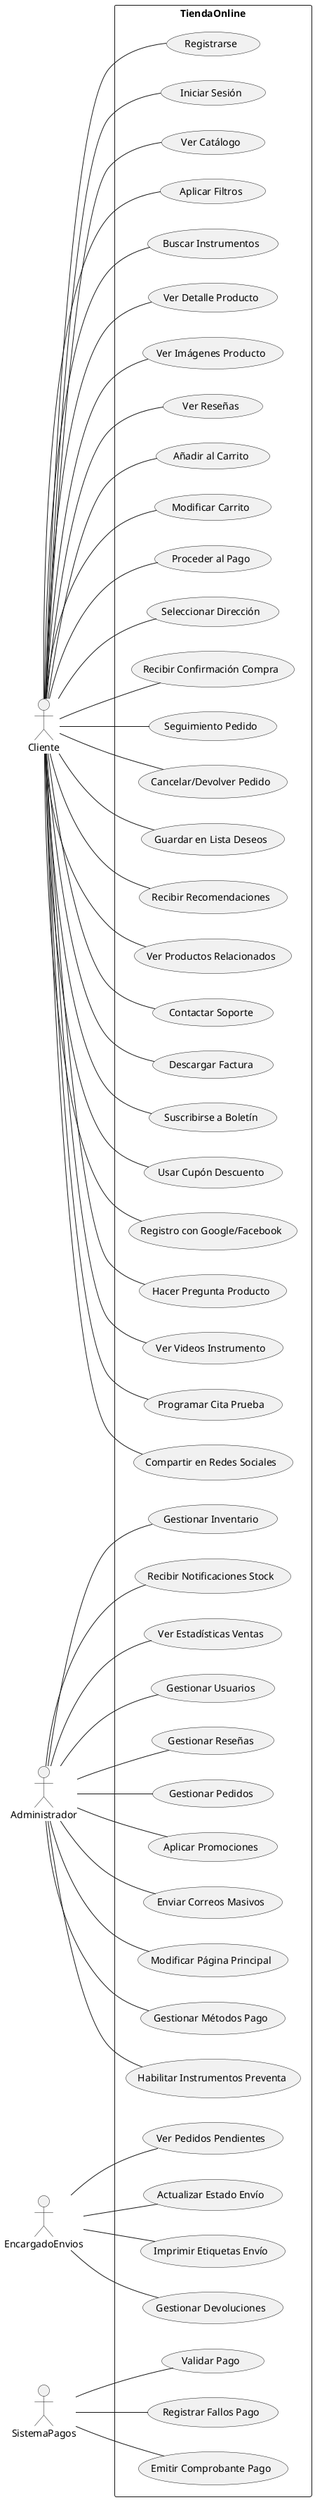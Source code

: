 ' Title: Diagrama de Casos de Uso: Tienda Online de Instrumentos Musicales

@startuml
left to right direction

actor Cliente
actor Administrador
actor EncargadoEnvios
actor SistemaPagos

rectangle TiendaOnline {

    Cliente -- (Registrarse)
    Cliente -- (Iniciar Sesión)
    Cliente -- (Ver Catálogo)
    Cliente -- (Aplicar Filtros)
    Cliente -- (Buscar Instrumentos)
    Cliente -- (Ver Detalle Producto)
    Cliente -- (Ver Imágenes Producto)
    Cliente -- (Ver Reseñas)
    Cliente -- (Añadir al Carrito)
    Cliente -- (Modificar Carrito)
    Cliente -- (Proceder al Pago)
    Cliente -- (Seleccionar Dirección)
    Cliente -- (Recibir Confirmación Compra)
    Cliente -- (Seguimiento Pedido)
    Cliente -- (Cancelar/Devolver Pedido)
    Cliente -- (Guardar en Lista Deseos)
    Cliente -- (Recibir Recomendaciones)
    Cliente -- (Ver Productos Relacionados)
    Cliente -- (Contactar Soporte)
    Cliente -- (Descargar Factura)
    Cliente -- (Suscribirse a Boletín)
    Cliente -- (Usar Cupón Descuento)
    Cliente -- (Registro con Google/Facebook)
    Cliente -- (Hacer Pregunta Producto)
    Cliente -- (Ver Videos Instrumento)
    Cliente -- (Programar Cita Prueba)
    Cliente -- (Compartir en Redes Sociales)


    Administrador -- (Gestionar Inventario)
    Administrador -- (Recibir Notificaciones Stock)
    Administrador -- (Ver Estadísticas Ventas)
    Administrador -- (Gestionar Usuarios)
    Administrador -- (Gestionar Reseñas)
    Administrador -- (Gestionar Pedidos)
    Administrador -- (Aplicar Promociones)
    Administrador -- (Enviar Correos Masivos)
    Administrador -- (Modificar Página Principal)
    Administrador -- (Gestionar Métodos Pago)
    Administrador -- (Habilitar Instrumentos Preventa)

    EncargadoEnvios -- (Ver Pedidos Pendientes)
    EncargadoEnvios -- (Actualizar Estado Envío)
    EncargadoEnvios -- (Imprimir Etiquetas Envío)
    EncargadoEnvios -- (Gestionar Devoluciones)

    SistemaPagos -- (Validar Pago)
    SistemaPagos -- (Registrar Fallos Pago)
    SistemaPagos -- (Emitir Comprobante Pago)

}

@enduml